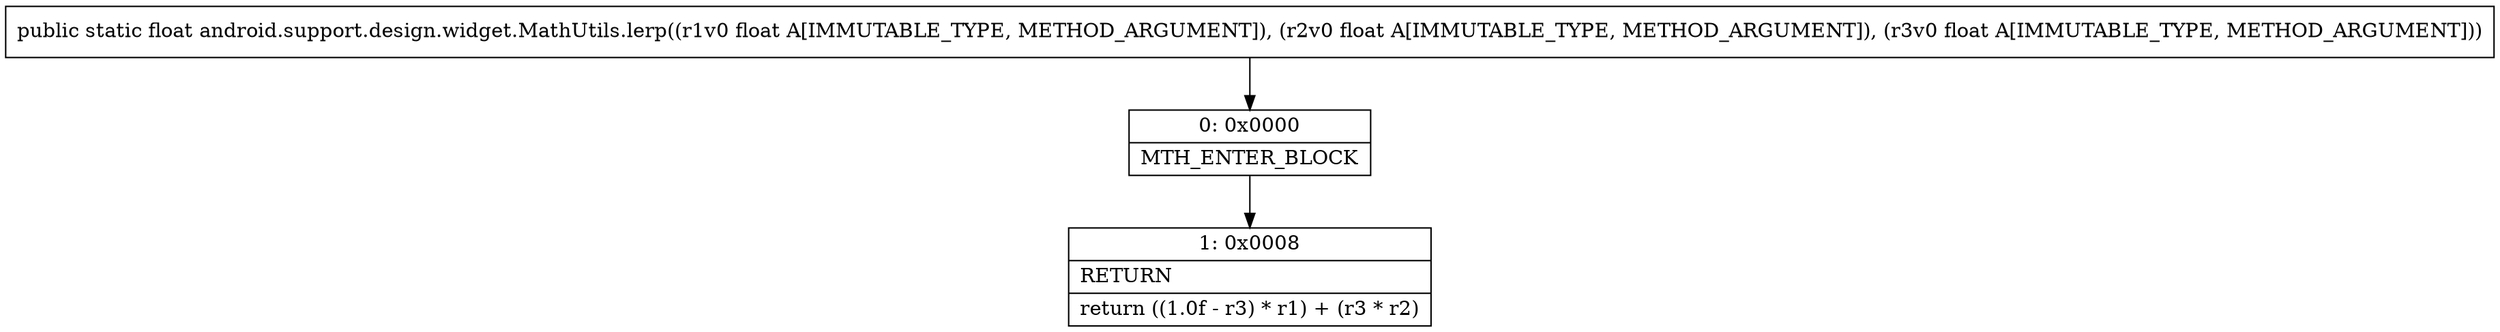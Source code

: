 digraph "CFG forandroid.support.design.widget.MathUtils.lerp(FFF)F" {
Node_0 [shape=record,label="{0\:\ 0x0000|MTH_ENTER_BLOCK\l}"];
Node_1 [shape=record,label="{1\:\ 0x0008|RETURN\l|return ((1.0f \- r3) * r1) + (r3 * r2)\l}"];
MethodNode[shape=record,label="{public static float android.support.design.widget.MathUtils.lerp((r1v0 float A[IMMUTABLE_TYPE, METHOD_ARGUMENT]), (r2v0 float A[IMMUTABLE_TYPE, METHOD_ARGUMENT]), (r3v0 float A[IMMUTABLE_TYPE, METHOD_ARGUMENT])) }"];
MethodNode -> Node_0;
Node_0 -> Node_1;
}

